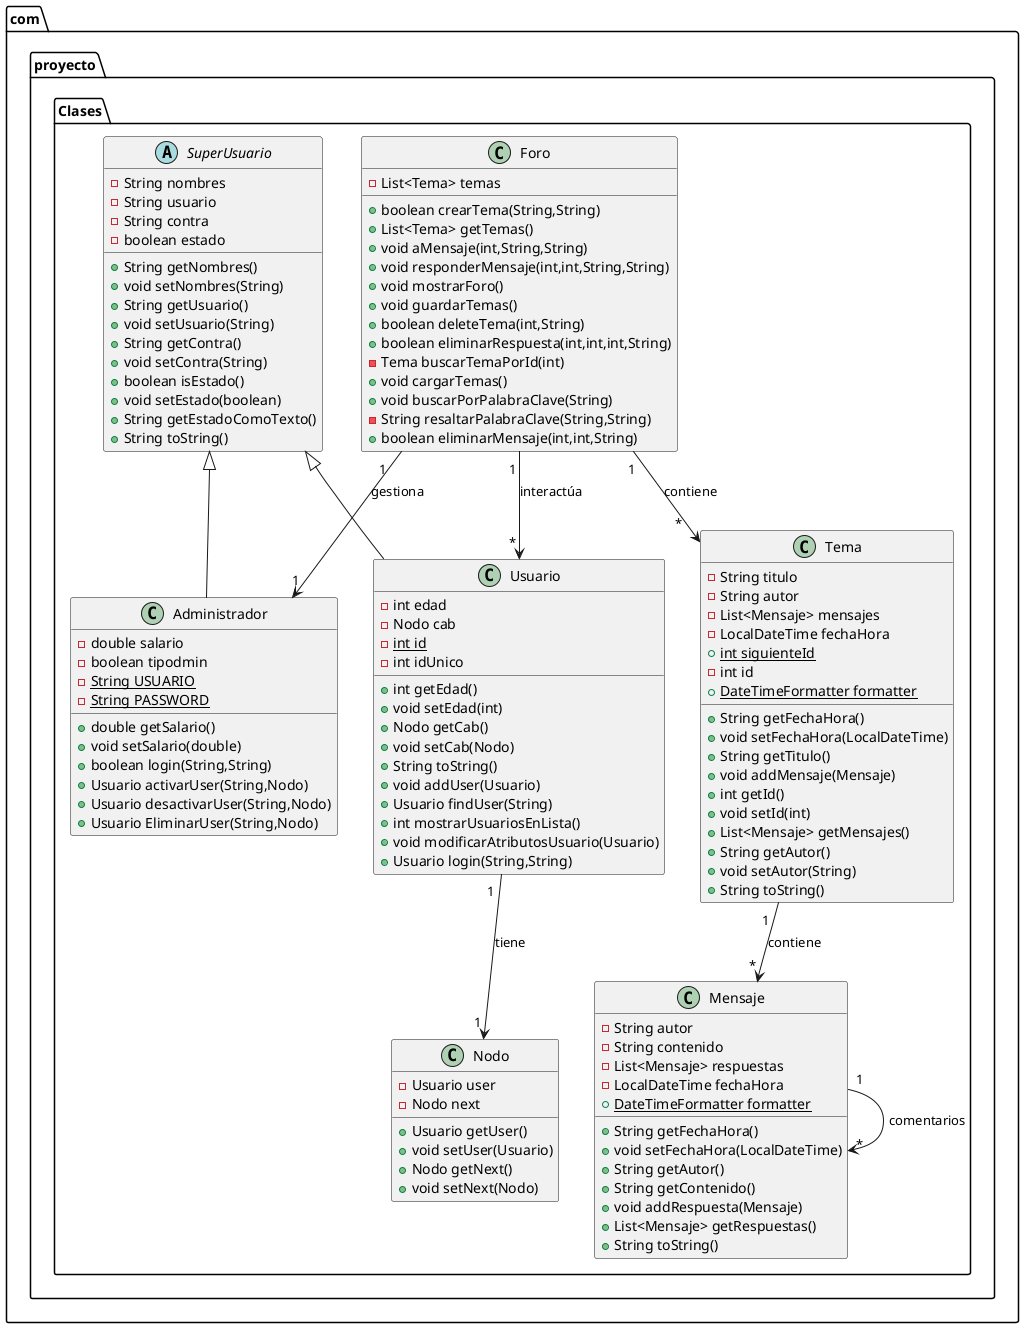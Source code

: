 @startuml
class com.proyecto.Clases.Nodo {
- Usuario user
- Nodo next
+ Usuario getUser()
+ void setUser(Usuario)
+ Nodo getNext()
+ void setNext(Nodo)
}


class com.proyecto.Clases.Foro {
- List<Tema> temas
+ boolean crearTema(String,String)
+ List<Tema> getTemas()
+ void aMensaje(int,String,String)
+ void responderMensaje(int,int,String,String)
+ void mostrarForo()
+ void guardarTemas()
+ boolean deleteTema(int,String)
+ boolean eliminarRespuesta(int,int,int,String)
- Tema buscarTemaPorId(int)
+ void cargarTemas()
+ void buscarPorPalabraClave(String)
- String resaltarPalabraClave(String,String)
+ boolean eliminarMensaje(int,int,String)
}


class com.proyecto.Clases.Tema {
- String titulo
- String autor
- List<Mensaje> mensajes
- LocalDateTime fechaHora
+ {static} int siguienteId
- int id
+ {static} DateTimeFormatter formatter
+ String getFechaHora()
+ void setFechaHora(LocalDateTime)
+ String getTitulo()
+ void addMensaje(Mensaje)
+ int getId()
+ void setId(int)
+ List<Mensaje> getMensajes()
+ String getAutor()
+ void setAutor(String)
+ String toString()
}


class com.proyecto.Clases.Mensaje {
- String autor
- String contenido
- List<Mensaje> respuestas
- LocalDateTime fechaHora
+ {static} DateTimeFormatter formatter
+ String getFechaHora()
+ void setFechaHora(LocalDateTime)
+ String getAutor()
+ String getContenido()
+ void addRespuesta(Mensaje)
+ List<Mensaje> getRespuestas()
+ String toString()

}


abstract class com.proyecto.Clases.SuperUsuario {
- String nombres
- String usuario
- String contra
- boolean estado
+ String getNombres()
+ void setNombres(String)
+ String getUsuario()
+ void setUsuario(String)
+ String getContra()
+ void setContra(String)
+ boolean isEstado()
+ void setEstado(boolean)
+ String getEstadoComoTexto()
+ String toString()
}


class com.proyecto.Clases.Usuario {
- int edad
- Nodo cab
- {static} int id
- int idUnico
+ int getEdad()
+ void setEdad(int)
+ Nodo getCab()
+ void setCab(Nodo)
+ String toString()
+ void addUser(Usuario)
+ Usuario findUser(String)
+ int mostrarUsuariosEnLista()
+ void modificarAtributosUsuario(Usuario)
+ Usuario login(String,String)

}


class com.proyecto.Clases.Administrador {
- double salario
- boolean tipodmin
- {static} String USUARIO
- {static} String PASSWORD
+ double getSalario()
+ void setSalario(double)
+ boolean login(String,String)
+ Usuario activarUser(String,Nodo)
+ Usuario desactivarUser(String,Nodo)
+ Usuario EliminarUser(String,Nodo)
}






com.proyecto.Clases.SuperUsuario <|-- com.proyecto.Clases.Usuario
com.proyecto.Clases.SuperUsuario <|-- com.proyecto.Clases.Administrador
com.proyecto.Clases.Foro " 1 " --> " *   " com.proyecto.Clases.Tema : contiene
com.proyecto.Clases.Tema " 1  " --> " * " com.proyecto.Clases.Mensaje : contiene
com.proyecto.Clases.Mensaje "1" --> "*" com.proyecto.Clases.Mensaje : comentarios
com.proyecto.Clases.Usuario " 1  " --> "1 " com.proyecto.Clases.Nodo : tiene
com.proyecto.Clases.Foro "1 " --> " * " com.proyecto.Clases.Usuario : interactúa
com.proyecto.Clases.Foro "1   " --> "1" com.proyecto.Clases.Administrador : gestiona
@enduml